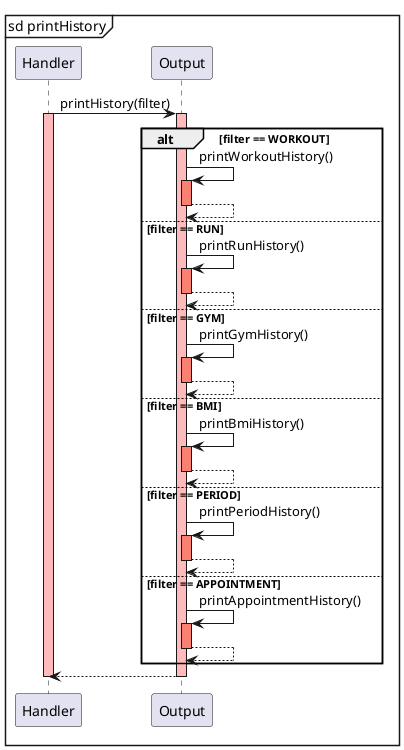 @startuml
mainframe sd printHistory
    Handler -> Output: printHistory(filter)
    activate Handler #FFBBBB
    activate Output #FFBBBB
        alt filter == WORKOUT
            Output -> Output: printWorkoutHistory()
            activate Output #Salmon
            Output --> Output
            deactivate Output #Salmon
        else filter == RUN
            Output -> Output: printRunHistory()
            activate Output #Salmon
            Output --> Output
            deactivate Output #Salmon
        else filter == GYM
            Output -> Output: printGymHistory()
            activate Output #Salmon
            Output --> Output
            deactivate Output #Salmon
        else filter == BMI
            Output -> Output: printBmiHistory()
            activate Output #Salmon
            Output --> Output
            deactivate Output #Salmon
        else filter == PERIOD
            Output -> Output: printPeriodHistory()
            activate Output #Salmon
            Output --> Output
            deactivate Output #Salmon
        else filter == APPOINTMENT
            Output -> Output: printAppointmentHistory()
            activate Output #Salmon
            Output --> Output
            deactivate Output #Salmon
        end
    Output --> Handler #FFBBBB 
    deactivate Output
    deactivate Handler #FFBBBB
@enduml